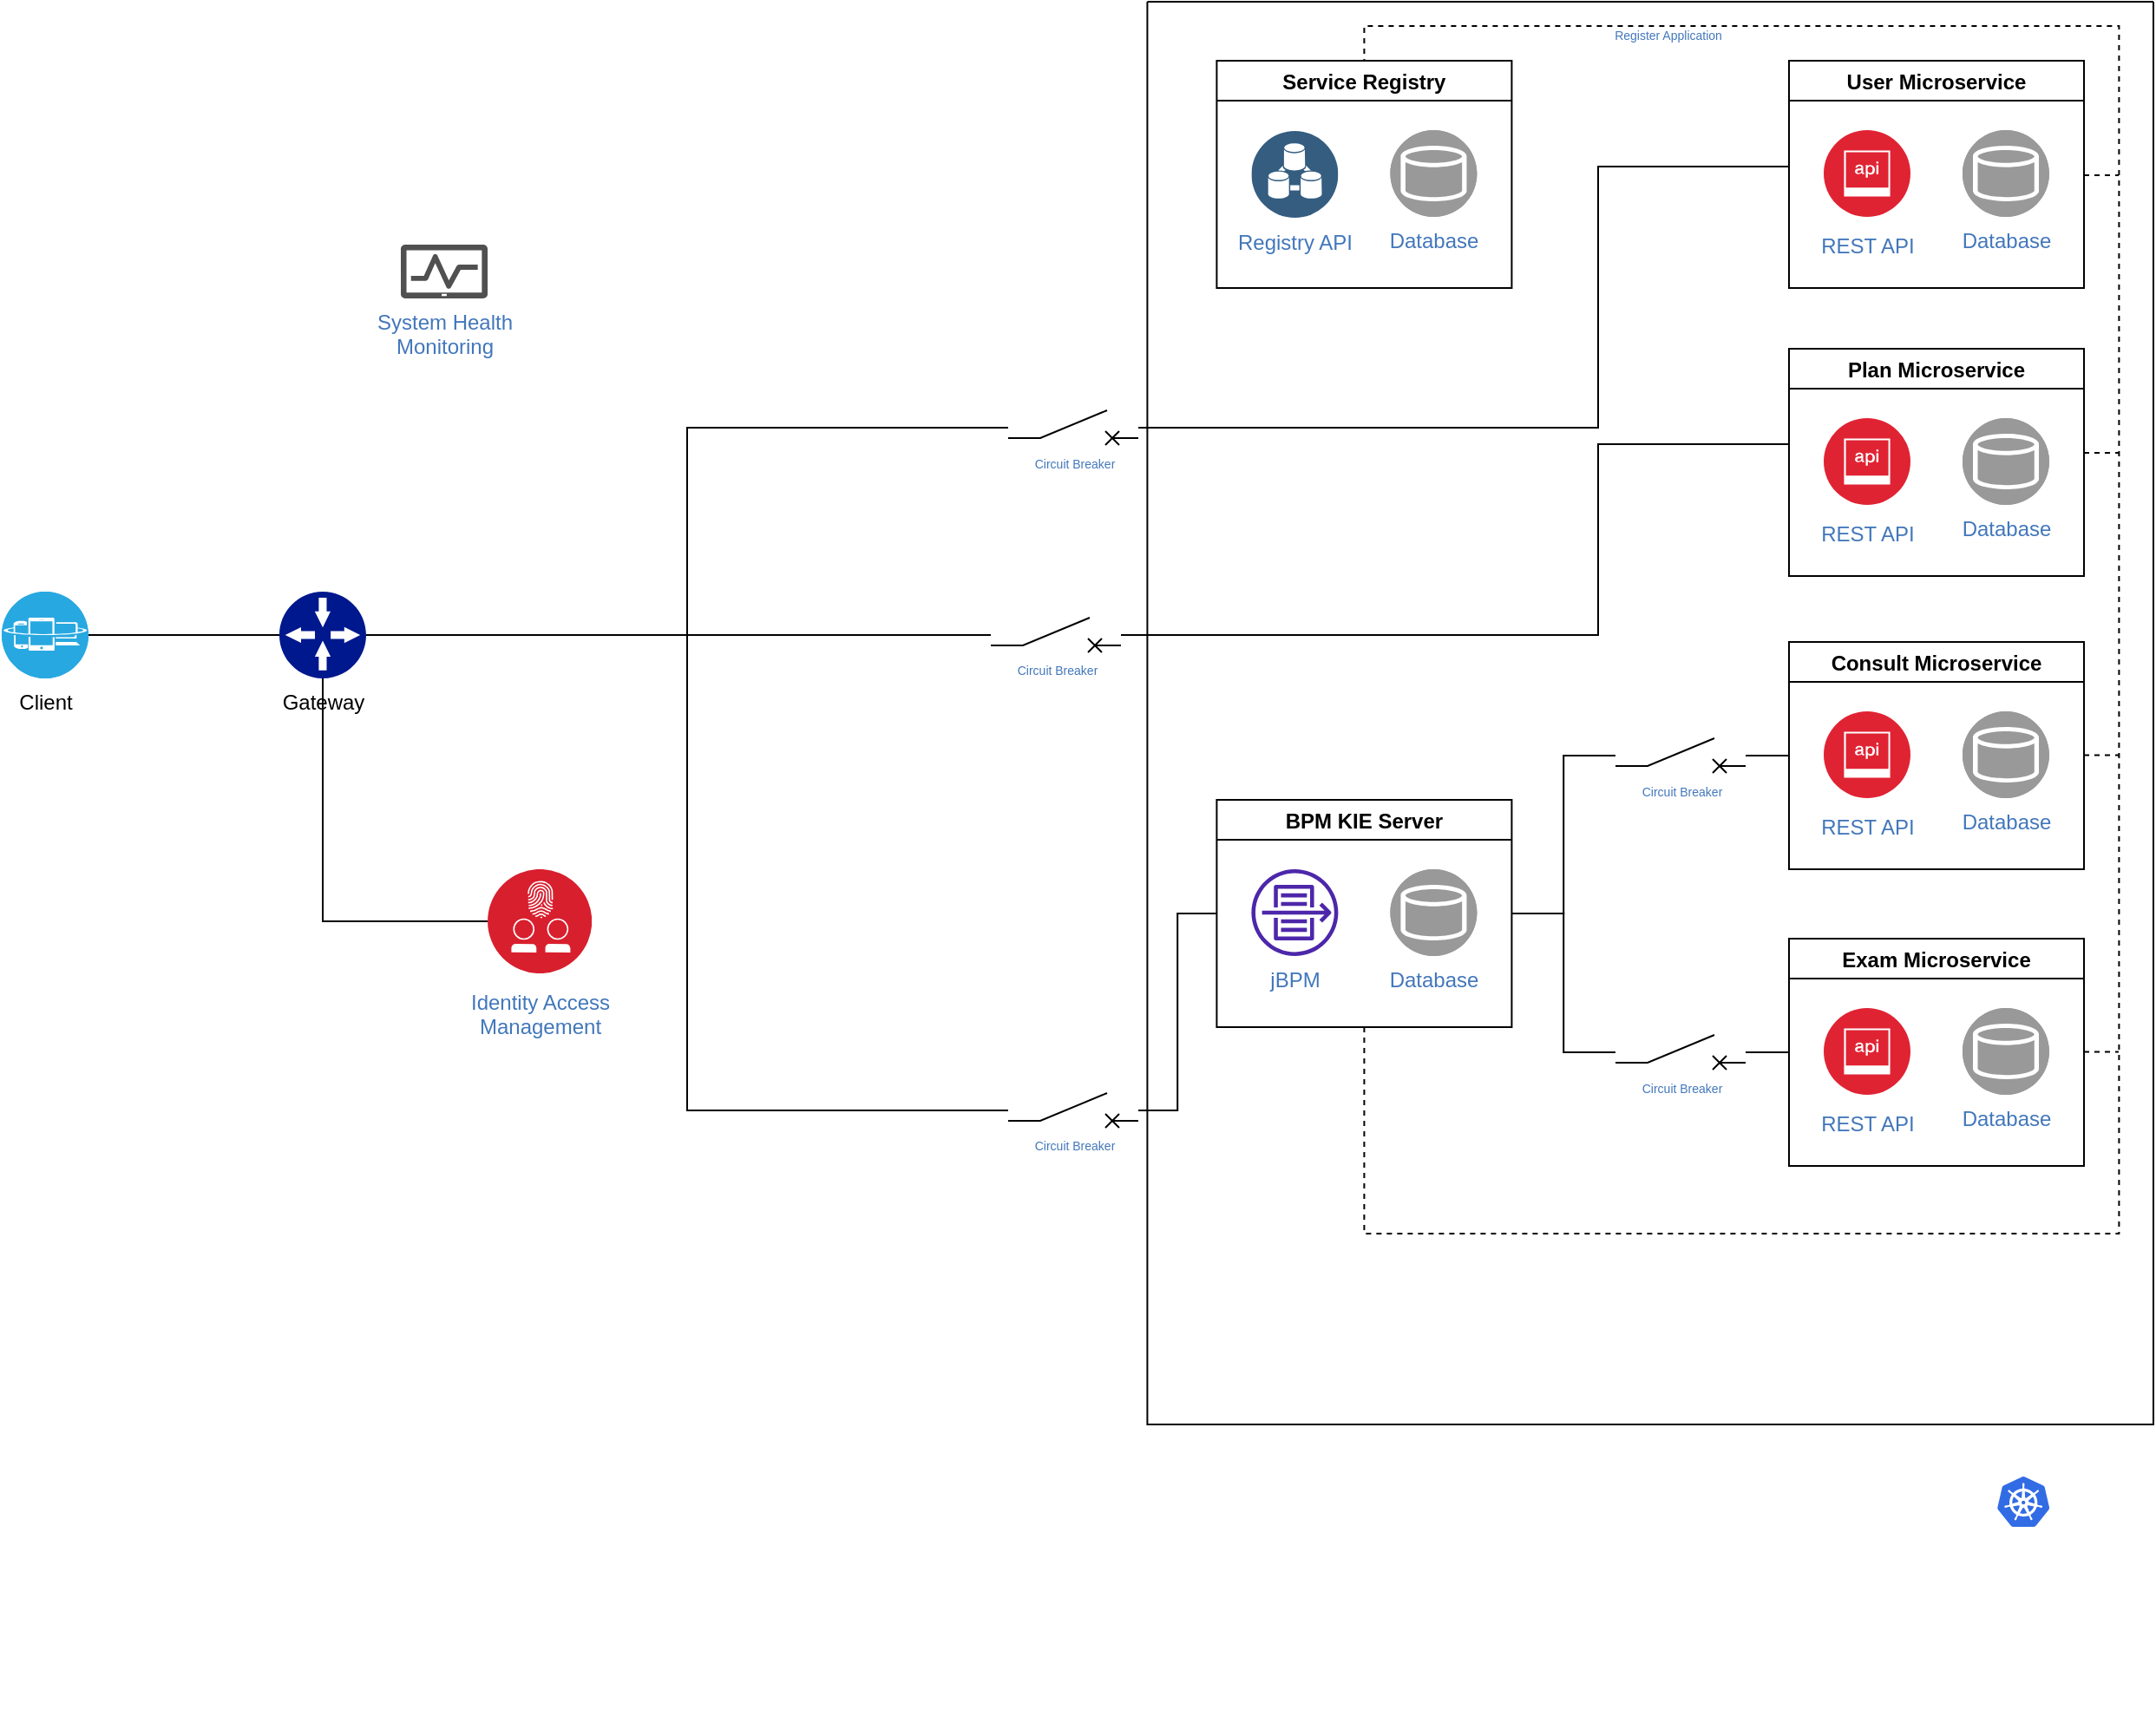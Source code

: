 <mxfile version="16.6.4" type="github">
  <diagram id="HIcnpmZ-lDFooEijz_Dc" name="Page-1">
    <mxGraphModel dx="678" dy="1554" grid="1" gridSize="10" guides="1" tooltips="1" connect="1" arrows="1" fold="1" page="1" pageScale="1" pageWidth="850" pageHeight="1100" math="0" shadow="0">
      <root>
        <mxCell id="0" />
        <mxCell id="1" parent="0" />
        <mxCell id="jCCKsCVmreZrp9B1v_lG-55" style="edgeStyle=orthogonalEdgeStyle;rounded=0;orthogonalLoop=1;jettySize=auto;html=1;entryX=0;entryY=0.5;entryDx=0;entryDy=0;entryPerimeter=0;fontSize=7;fontColor=#4277BB;endArrow=none;endFill=0;" parent="1" source="jCCKsCVmreZrp9B1v_lG-1" target="jCCKsCVmreZrp9B1v_lG-3" edge="1">
          <mxGeometry relative="1" as="geometry" />
        </mxCell>
        <mxCell id="jCCKsCVmreZrp9B1v_lG-1" value="Client" style="fillColor=#28A8E0;verticalLabelPosition=bottom;sketch=0;html=1;strokeColor=#ffffff;verticalAlign=top;align=center;points=[[0.145,0.145,0],[0.5,0,0],[0.855,0.145,0],[1,0.5,0],[0.855,0.855,0],[0.5,1,0],[0.145,0.855,0],[0,0.5,0]];pointerEvents=1;shape=mxgraph.cisco_safe.compositeIcon;bgIcon=ellipse;resIcon=mxgraph.cisco_safe.capability.mobile_device_manager;" parent="1" vertex="1">
          <mxGeometry x="40" y="240" width="50" height="50" as="geometry" />
        </mxCell>
        <mxCell id="jCCKsCVmreZrp9B1v_lG-2" value="" style="shape=image;verticalLabelPosition=bottom;labelBackgroundColor=default;verticalAlign=top;aspect=fixed;imageAspect=0;image=https://miro.medium.com/max/1101/1*Ww2KniWVKD7Cpc_QhQ75zw.jpeg;" parent="1" vertex="1">
          <mxGeometry x="100" y="490" width="520" height="393" as="geometry" />
        </mxCell>
        <mxCell id="jCCKsCVmreZrp9B1v_lG-59" style="edgeStyle=orthogonalEdgeStyle;rounded=0;orthogonalLoop=1;jettySize=auto;html=1;exitX=0.5;exitY=1;exitDx=0;exitDy=0;exitPerimeter=0;entryX=0;entryY=0.5;entryDx=0;entryDy=0;fontSize=7;fontColor=#4277BB;endArrow=none;endFill=0;" parent="1" source="jCCKsCVmreZrp9B1v_lG-3" target="jCCKsCVmreZrp9B1v_lG-4" edge="1">
          <mxGeometry relative="1" as="geometry" />
        </mxCell>
        <mxCell id="jCCKsCVmreZrp9B1v_lG-62" style="edgeStyle=orthogonalEdgeStyle;rounded=0;orthogonalLoop=1;jettySize=auto;html=1;exitX=1;exitY=0.5;exitDx=0;exitDy=0;exitPerimeter=0;entryX=0;entryY=0.5;entryDx=0;entryDy=0;fontSize=7;fontColor=#4277BB;endArrow=none;endFill=0;startArrow=none;" parent="1" source="jCCKsCVmreZrp9B1v_lG-66" target="jCCKsCVmreZrp9B1v_lG-33" edge="1">
          <mxGeometry relative="1" as="geometry" />
        </mxCell>
        <mxCell id="jCCKsCVmreZrp9B1v_lG-3" value="Gateway" style="sketch=0;aspect=fixed;pointerEvents=1;shadow=0;dashed=0;html=1;strokeColor=none;labelPosition=center;verticalLabelPosition=bottom;verticalAlign=top;align=center;fillColor=#00188D;shape=mxgraph.mscae.enterprise.gateway" parent="1" vertex="1">
          <mxGeometry x="200" y="240" width="50" height="50" as="geometry" />
        </mxCell>
        <mxCell id="jCCKsCVmreZrp9B1v_lG-4" value="Identity Access&lt;br&gt;Management" style="aspect=fixed;perimeter=ellipsePerimeter;html=1;align=center;shadow=0;dashed=0;fontColor=#4277BB;labelBackgroundColor=#ffffff;fontSize=12;spacingTop=3;image;image=img/lib/ibm/security/identity_access_management.svg;" parent="1" vertex="1">
          <mxGeometry x="320" y="400" width="60" height="60" as="geometry" />
        </mxCell>
        <mxCell id="jCCKsCVmreZrp9B1v_lG-8" value="" style="swimlane;startSize=0;" parent="1" vertex="1">
          <mxGeometry x="700.21" y="-100" width="579.79" height="820" as="geometry" />
        </mxCell>
        <mxCell id="jCCKsCVmreZrp9B1v_lG-9" value="User Microservice" style="swimlane;" parent="jCCKsCVmreZrp9B1v_lG-8" vertex="1">
          <mxGeometry x="369.79" y="34" width="170" height="131" as="geometry" />
        </mxCell>
        <mxCell id="jCCKsCVmreZrp9B1v_lG-12" value="REST API" style="aspect=fixed;perimeter=ellipsePerimeter;html=1;align=center;shadow=0;dashed=0;fontColor=#4277BB;labelBackgroundColor=#ffffff;fontSize=12;spacingTop=3;image;image=img/lib/ibm/security/api_security.svg;" parent="jCCKsCVmreZrp9B1v_lG-9" vertex="1">
          <mxGeometry x="20" y="40" width="50" height="50" as="geometry" />
        </mxCell>
        <mxCell id="jCCKsCVmreZrp9B1v_lG-15" value="&lt;font color=&quot;#4277bb&quot;&gt;Database&lt;/font&gt;" style="fillColor=#999999;verticalLabelPosition=bottom;sketch=0;html=1;strokeColor=#ffffff;verticalAlign=top;align=center;points=[[0.145,0.145,0],[0.5,0,0],[0.855,0.145,0],[1,0.5,0],[0.855,0.855,0],[0.5,1,0],[0.145,0.855,0],[0,0.5,0]];pointerEvents=1;shape=mxgraph.cisco_safe.compositeIcon;bgIcon=ellipse;resIcon=mxgraph.cisco_safe.capability.database;" parent="jCCKsCVmreZrp9B1v_lG-9" vertex="1">
          <mxGeometry x="100" y="40" width="50" height="50" as="geometry" />
        </mxCell>
        <mxCell id="jCCKsCVmreZrp9B1v_lG-18" value="" style="shape=image;html=1;verticalAlign=top;verticalLabelPosition=bottom;labelBackgroundColor=#ffffff;imageAspect=0;aspect=fixed;image=https://cdn1.iconfinder.com/data/icons/social-media-2106/24/social_media_social_media_logo_docker-128.png" parent="jCCKsCVmreZrp9B1v_lG-9" vertex="1">
          <mxGeometry x="144" y="111" width="38" height="38" as="geometry" />
        </mxCell>
        <mxCell id="jCCKsCVmreZrp9B1v_lG-63" style="edgeStyle=orthogonalEdgeStyle;rounded=0;orthogonalLoop=1;jettySize=auto;html=1;entryX=0;entryY=0.5;entryDx=0;entryDy=0;fontSize=7;fontColor=#4277BB;endArrow=none;endFill=0;startArrow=none;" parent="jCCKsCVmreZrp9B1v_lG-8" source="jCCKsCVmreZrp9B1v_lG-68" target="jCCKsCVmreZrp9B1v_lG-46" edge="1">
          <mxGeometry relative="1" as="geometry">
            <mxPoint x="310" y="545" as="sourcePoint" />
          </mxGeometry>
        </mxCell>
        <mxCell id="jCCKsCVmreZrp9B1v_lG-64" style="edgeStyle=orthogonalEdgeStyle;rounded=0;orthogonalLoop=1;jettySize=auto;html=1;entryX=0;entryY=0.5;entryDx=0;entryDy=0;fontSize=7;fontColor=#4277BB;endArrow=none;endFill=0;startArrow=none;" parent="jCCKsCVmreZrp9B1v_lG-8" source="jCCKsCVmreZrp9B1v_lG-70" target="jCCKsCVmreZrp9B1v_lG-51" edge="1">
          <mxGeometry relative="1" as="geometry">
            <mxPoint x="310" y="695" as="sourcePoint" />
          </mxGeometry>
        </mxCell>
        <mxCell id="jCCKsCVmreZrp9B1v_lG-78" value="Register Application" style="edgeStyle=orthogonalEdgeStyle;rounded=0;orthogonalLoop=1;jettySize=auto;html=1;exitX=0.5;exitY=1;exitDx=0;exitDy=0;entryX=0.5;entryY=0;entryDx=0;entryDy=0;fontSize=7;fontColor=#4277BB;endArrow=none;endFill=0;dashed=1;" parent="jCCKsCVmreZrp9B1v_lG-8" source="jCCKsCVmreZrp9B1v_lG-33" target="jCCKsCVmreZrp9B1v_lG-23" edge="1">
          <mxGeometry x="0.771" y="6" relative="1" as="geometry">
            <Array as="points">
              <mxPoint x="125" y="710" />
              <mxPoint x="560" y="710" />
              <mxPoint x="560" y="14" />
              <mxPoint x="125" y="14" />
            </Array>
            <mxPoint as="offset" />
          </mxGeometry>
        </mxCell>
        <mxCell id="jCCKsCVmreZrp9B1v_lG-33" value="BPM KIE Server" style="swimlane;" parent="jCCKsCVmreZrp9B1v_lG-8" vertex="1">
          <mxGeometry x="40" y="460" width="170" height="131" as="geometry" />
        </mxCell>
        <mxCell id="jCCKsCVmreZrp9B1v_lG-34" value="&lt;font color=&quot;#4277bb&quot;&gt;Database&lt;/font&gt;" style="fillColor=#999999;verticalLabelPosition=bottom;sketch=0;html=1;strokeColor=#ffffff;verticalAlign=top;align=center;points=[[0.145,0.145,0],[0.5,0,0],[0.855,0.145,0],[1,0.5,0],[0.855,0.855,0],[0.5,1,0],[0.145,0.855,0],[0,0.5,0]];pointerEvents=1;shape=mxgraph.cisco_safe.compositeIcon;bgIcon=ellipse;resIcon=mxgraph.cisco_safe.capability.database;" parent="jCCKsCVmreZrp9B1v_lG-33" vertex="1">
          <mxGeometry x="100" y="40" width="50" height="50" as="geometry" />
        </mxCell>
        <mxCell id="jCCKsCVmreZrp9B1v_lG-35" value="" style="shape=image;html=1;verticalAlign=top;verticalLabelPosition=bottom;labelBackgroundColor=#ffffff;imageAspect=0;aspect=fixed;image=https://cdn1.iconfinder.com/data/icons/social-media-2106/24/social_media_social_media_logo_docker-128.png" parent="jCCKsCVmreZrp9B1v_lG-33" vertex="1">
          <mxGeometry x="144" y="111" width="38" height="38" as="geometry" />
        </mxCell>
        <mxCell id="jCCKsCVmreZrp9B1v_lG-30" value="&lt;font color=&quot;#4277bb&quot;&gt;jBPM&lt;/font&gt;" style="sketch=0;outlineConnect=0;fontColor=#232F3E;gradientColor=none;fillColor=#4D27AA;strokeColor=none;dashed=0;verticalLabelPosition=bottom;verticalAlign=top;align=center;html=1;fontSize=12;fontStyle=0;aspect=fixed;pointerEvents=1;shape=mxgraph.aws4.flow_logs;" parent="jCCKsCVmreZrp9B1v_lG-33" vertex="1">
          <mxGeometry x="20" y="40" width="50" height="50" as="geometry" />
        </mxCell>
        <mxCell id="jCCKsCVmreZrp9B1v_lG-42" value="Plan Microservice" style="swimlane;" parent="jCCKsCVmreZrp9B1v_lG-8" vertex="1">
          <mxGeometry x="369.79" y="200" width="170" height="131" as="geometry" />
        </mxCell>
        <mxCell id="jCCKsCVmreZrp9B1v_lG-43" value="REST API" style="aspect=fixed;perimeter=ellipsePerimeter;html=1;align=center;shadow=0;dashed=0;fontColor=#4277BB;labelBackgroundColor=#ffffff;fontSize=12;spacingTop=3;image;image=img/lib/ibm/security/api_security.svg;" parent="jCCKsCVmreZrp9B1v_lG-42" vertex="1">
          <mxGeometry x="20" y="40" width="50" height="50" as="geometry" />
        </mxCell>
        <mxCell id="jCCKsCVmreZrp9B1v_lG-44" value="&lt;font color=&quot;#4277bb&quot;&gt;Database&lt;/font&gt;" style="fillColor=#999999;verticalLabelPosition=bottom;sketch=0;html=1;strokeColor=#ffffff;verticalAlign=top;align=center;points=[[0.145,0.145,0],[0.5,0,0],[0.855,0.145,0],[1,0.5,0],[0.855,0.855,0],[0.5,1,0],[0.145,0.855,0],[0,0.5,0]];pointerEvents=1;shape=mxgraph.cisco_safe.compositeIcon;bgIcon=ellipse;resIcon=mxgraph.cisco_safe.capability.database;" parent="jCCKsCVmreZrp9B1v_lG-42" vertex="1">
          <mxGeometry x="100" y="40" width="50" height="50" as="geometry" />
        </mxCell>
        <mxCell id="jCCKsCVmreZrp9B1v_lG-45" value="" style="shape=image;html=1;verticalAlign=top;verticalLabelPosition=bottom;labelBackgroundColor=#ffffff;imageAspect=0;aspect=fixed;image=https://cdn1.iconfinder.com/data/icons/social-media-2106/24/social_media_social_media_logo_docker-128.png" parent="jCCKsCVmreZrp9B1v_lG-42" vertex="1">
          <mxGeometry x="144" y="111" width="38" height="38" as="geometry" />
        </mxCell>
        <mxCell id="jCCKsCVmreZrp9B1v_lG-46" value="Consult Microservice" style="swimlane;" parent="jCCKsCVmreZrp9B1v_lG-8" vertex="1">
          <mxGeometry x="369.79" y="369" width="170" height="131" as="geometry" />
        </mxCell>
        <mxCell id="jCCKsCVmreZrp9B1v_lG-47" value="REST API" style="aspect=fixed;perimeter=ellipsePerimeter;html=1;align=center;shadow=0;dashed=0;fontColor=#4277BB;labelBackgroundColor=#ffffff;fontSize=12;spacingTop=3;image;image=img/lib/ibm/security/api_security.svg;" parent="jCCKsCVmreZrp9B1v_lG-46" vertex="1">
          <mxGeometry x="20" y="40" width="50" height="50" as="geometry" />
        </mxCell>
        <mxCell id="jCCKsCVmreZrp9B1v_lG-48" value="&lt;font color=&quot;#4277bb&quot;&gt;Database&lt;/font&gt;" style="fillColor=#999999;verticalLabelPosition=bottom;sketch=0;html=1;strokeColor=#ffffff;verticalAlign=top;align=center;points=[[0.145,0.145,0],[0.5,0,0],[0.855,0.145,0],[1,0.5,0],[0.855,0.855,0],[0.5,1,0],[0.145,0.855,0],[0,0.5,0]];pointerEvents=1;shape=mxgraph.cisco_safe.compositeIcon;bgIcon=ellipse;resIcon=mxgraph.cisco_safe.capability.database;" parent="jCCKsCVmreZrp9B1v_lG-46" vertex="1">
          <mxGeometry x="100" y="40" width="50" height="50" as="geometry" />
        </mxCell>
        <mxCell id="jCCKsCVmreZrp9B1v_lG-49" value="" style="shape=image;html=1;verticalAlign=top;verticalLabelPosition=bottom;labelBackgroundColor=#ffffff;imageAspect=0;aspect=fixed;image=https://cdn1.iconfinder.com/data/icons/social-media-2106/24/social_media_social_media_logo_docker-128.png" parent="jCCKsCVmreZrp9B1v_lG-46" vertex="1">
          <mxGeometry x="144" y="111" width="38" height="38" as="geometry" />
        </mxCell>
        <mxCell id="jCCKsCVmreZrp9B1v_lG-51" value="Exam Microservice" style="swimlane;" parent="jCCKsCVmreZrp9B1v_lG-8" vertex="1">
          <mxGeometry x="369.79" y="540" width="170" height="131" as="geometry" />
        </mxCell>
        <mxCell id="jCCKsCVmreZrp9B1v_lG-52" value="REST API" style="aspect=fixed;perimeter=ellipsePerimeter;html=1;align=center;shadow=0;dashed=0;fontColor=#4277BB;labelBackgroundColor=#ffffff;fontSize=12;spacingTop=3;image;image=img/lib/ibm/security/api_security.svg;" parent="jCCKsCVmreZrp9B1v_lG-51" vertex="1">
          <mxGeometry x="20" y="40" width="50" height="50" as="geometry" />
        </mxCell>
        <mxCell id="jCCKsCVmreZrp9B1v_lG-53" value="&lt;font color=&quot;#4277bb&quot;&gt;Database&lt;/font&gt;" style="fillColor=#999999;verticalLabelPosition=bottom;sketch=0;html=1;strokeColor=#ffffff;verticalAlign=top;align=center;points=[[0.145,0.145,0],[0.5,0,0],[0.855,0.145,0],[1,0.5,0],[0.855,0.855,0],[0.5,1,0],[0.145,0.855,0],[0,0.5,0]];pointerEvents=1;shape=mxgraph.cisco_safe.compositeIcon;bgIcon=ellipse;resIcon=mxgraph.cisco_safe.capability.database;" parent="jCCKsCVmreZrp9B1v_lG-51" vertex="1">
          <mxGeometry x="100" y="40" width="50" height="50" as="geometry" />
        </mxCell>
        <mxCell id="jCCKsCVmreZrp9B1v_lG-54" value="" style="shape=image;html=1;verticalAlign=top;verticalLabelPosition=bottom;labelBackgroundColor=#ffffff;imageAspect=0;aspect=fixed;image=https://cdn1.iconfinder.com/data/icons/social-media-2106/24/social_media_social_media_logo_docker-128.png" parent="jCCKsCVmreZrp9B1v_lG-51" vertex="1">
          <mxGeometry x="144" y="111" width="38" height="38" as="geometry" />
        </mxCell>
        <mxCell id="jCCKsCVmreZrp9B1v_lG-68" value="Circuit Breaker" style="pointerEvents=1;verticalLabelPosition=bottom;shadow=0;dashed=0;align=center;html=1;verticalAlign=top;shape=mxgraph.electrical.electro-mechanical.circuit_breaker;fontSize=7;fontColor=#4277BB;" parent="jCCKsCVmreZrp9B1v_lG-8" vertex="1">
          <mxGeometry x="269.79" y="424.5" width="75" height="20" as="geometry" />
        </mxCell>
        <mxCell id="jCCKsCVmreZrp9B1v_lG-69" value="" style="edgeStyle=orthogonalEdgeStyle;rounded=0;orthogonalLoop=1;jettySize=auto;html=1;exitX=1;exitY=0.5;exitDx=0;exitDy=0;entryX=0;entryY=0.5;entryDx=0;entryDy=0;fontSize=7;fontColor=#4277BB;endArrow=none;endFill=0;" parent="jCCKsCVmreZrp9B1v_lG-8" source="jCCKsCVmreZrp9B1v_lG-33" target="jCCKsCVmreZrp9B1v_lG-68" edge="1">
          <mxGeometry relative="1" as="geometry">
            <mxPoint x="910.21" y="545.5" as="sourcePoint" />
            <mxPoint x="1010.21" y="465.5" as="targetPoint" />
          </mxGeometry>
        </mxCell>
        <mxCell id="jCCKsCVmreZrp9B1v_lG-70" value="Circuit Breaker" style="pointerEvents=1;verticalLabelPosition=bottom;shadow=0;dashed=0;align=center;html=1;verticalAlign=top;shape=mxgraph.electrical.electro-mechanical.circuit_breaker;fontSize=7;fontColor=#4277BB;" parent="jCCKsCVmreZrp9B1v_lG-8" vertex="1">
          <mxGeometry x="269.79" y="595.5" width="75" height="20" as="geometry" />
        </mxCell>
        <mxCell id="jCCKsCVmreZrp9B1v_lG-71" value="" style="edgeStyle=orthogonalEdgeStyle;rounded=0;orthogonalLoop=1;jettySize=auto;html=1;exitX=1;exitY=0.5;exitDx=0;exitDy=0;entryX=0;entryY=0.5;entryDx=0;entryDy=0;fontSize=7;fontColor=#4277BB;endArrow=none;endFill=0;" parent="jCCKsCVmreZrp9B1v_lG-8" source="jCCKsCVmreZrp9B1v_lG-33" target="jCCKsCVmreZrp9B1v_lG-70" edge="1">
          <mxGeometry relative="1" as="geometry">
            <mxPoint x="910.21" y="545.5" as="sourcePoint" />
            <mxPoint x="1010.21" y="623.5" as="targetPoint" />
          </mxGeometry>
        </mxCell>
        <mxCell id="jCCKsCVmreZrp9B1v_lG-23" value="Service Registry" style="swimlane;" parent="jCCKsCVmreZrp9B1v_lG-8" vertex="1">
          <mxGeometry x="40" y="34" width="170" height="131" as="geometry" />
        </mxCell>
        <mxCell id="jCCKsCVmreZrp9B1v_lG-25" value="&lt;font color=&quot;#4277bb&quot;&gt;Database&lt;/font&gt;" style="fillColor=#999999;verticalLabelPosition=bottom;sketch=0;html=1;strokeColor=#ffffff;verticalAlign=top;align=center;points=[[0.145,0.145,0],[0.5,0,0],[0.855,0.145,0],[1,0.5,0],[0.855,0.855,0],[0.5,1,0],[0.145,0.855,0],[0,0.5,0]];pointerEvents=1;shape=mxgraph.cisco_safe.compositeIcon;bgIcon=ellipse;resIcon=mxgraph.cisco_safe.capability.database;" parent="jCCKsCVmreZrp9B1v_lG-23" vertex="1">
          <mxGeometry x="100" y="40" width="50" height="50" as="geometry" />
        </mxCell>
        <mxCell id="jCCKsCVmreZrp9B1v_lG-26" value="" style="shape=image;html=1;verticalAlign=top;verticalLabelPosition=bottom;labelBackgroundColor=#ffffff;imageAspect=0;aspect=fixed;image=https://cdn1.iconfinder.com/data/icons/social-media-2106/24/social_media_social_media_logo_docker-128.png" parent="jCCKsCVmreZrp9B1v_lG-23" vertex="1">
          <mxGeometry x="144" y="111" width="38" height="38" as="geometry" />
        </mxCell>
        <mxCell id="jCCKsCVmreZrp9B1v_lG-21" value="Registry API" style="aspect=fixed;perimeter=ellipsePerimeter;html=1;align=center;shadow=0;dashed=0;fontColor=#4277BB;labelBackgroundColor=#ffffff;fontSize=12;spacingTop=0;image;image=img/lib/ibm/data/device_registry.svg;" parent="jCCKsCVmreZrp9B1v_lG-23" vertex="1">
          <mxGeometry x="20" y="40.5" width="50" height="50" as="geometry" />
        </mxCell>
        <mxCell id="KDAO0NJciRt4aHH0Kjw--2" value="" style="endArrow=none;dashed=1;html=1;rounded=0;" edge="1" parent="jCCKsCVmreZrp9B1v_lG-8">
          <mxGeometry width="50" height="50" relative="1" as="geometry">
            <mxPoint x="539.79" y="434.21" as="sourcePoint" />
            <mxPoint x="559.79" y="434.21" as="targetPoint" />
          </mxGeometry>
        </mxCell>
        <mxCell id="KDAO0NJciRt4aHH0Kjw--3" value="" style="endArrow=none;dashed=1;html=1;rounded=0;" edge="1" parent="jCCKsCVmreZrp9B1v_lG-8">
          <mxGeometry width="50" height="50" relative="1" as="geometry">
            <mxPoint x="539.79" y="260" as="sourcePoint" />
            <mxPoint x="559.79" y="260" as="targetPoint" />
          </mxGeometry>
        </mxCell>
        <mxCell id="KDAO0NJciRt4aHH0Kjw--4" value="" style="endArrow=none;dashed=1;html=1;rounded=0;" edge="1" parent="jCCKsCVmreZrp9B1v_lG-8">
          <mxGeometry width="50" height="50" relative="1" as="geometry">
            <mxPoint x="539.79" y="100" as="sourcePoint" />
            <mxPoint x="559.79" y="100.0" as="targetPoint" />
          </mxGeometry>
        </mxCell>
        <mxCell id="KDAO0NJciRt4aHH0Kjw--5" value="" style="endArrow=none;dashed=1;html=1;rounded=0;" edge="1" parent="jCCKsCVmreZrp9B1v_lG-8">
          <mxGeometry width="50" height="50" relative="1" as="geometry">
            <mxPoint x="539.79" y="605.21" as="sourcePoint" />
            <mxPoint x="559.79" y="605.21" as="targetPoint" />
          </mxGeometry>
        </mxCell>
        <mxCell id="jCCKsCVmreZrp9B1v_lG-20" value="&lt;font color=&quot;#4277bb&quot;&gt;System Health&lt;br&gt;Monitoring&lt;/font&gt;" style="sketch=0;pointerEvents=1;shadow=0;dashed=0;html=1;strokeColor=none;labelPosition=center;verticalLabelPosition=bottom;verticalAlign=top;align=center;fillColor=#505050;shape=mxgraph.mscae.intune.device_health;fontColor=#6666FF;" parent="1" vertex="1">
          <mxGeometry x="270" y="40" width="50" height="31" as="geometry" />
        </mxCell>
        <mxCell id="jCCKsCVmreZrp9B1v_lG-7" value="" style="sketch=0;aspect=fixed;html=1;points=[];align=center;image;fontSize=12;image=img/lib/mscae/Kubernetes.svg;" parent="1" vertex="1">
          <mxGeometry x="1190" y="750" width="30.21" height="29" as="geometry" />
        </mxCell>
        <mxCell id="jCCKsCVmreZrp9B1v_lG-66" value="Circuit Breaker" style="pointerEvents=1;verticalLabelPosition=bottom;shadow=0;dashed=0;align=center;html=1;verticalAlign=top;shape=mxgraph.electrical.electro-mechanical.circuit_breaker;fontSize=7;fontColor=#4277BB;" parent="1" vertex="1">
          <mxGeometry x="620" y="529" width="75" height="20" as="geometry" />
        </mxCell>
        <mxCell id="jCCKsCVmreZrp9B1v_lG-67" value="" style="edgeStyle=orthogonalEdgeStyle;rounded=0;orthogonalLoop=1;jettySize=auto;html=1;exitX=1;exitY=0.5;exitDx=0;exitDy=0;exitPerimeter=0;entryX=0;entryY=0.5;entryDx=0;entryDy=0;fontSize=7;fontColor=#4277BB;endArrow=none;endFill=0;" parent="1" source="jCCKsCVmreZrp9B1v_lG-3" target="jCCKsCVmreZrp9B1v_lG-66" edge="1">
          <mxGeometry relative="1" as="geometry">
            <mxPoint x="250.0" y="265" as="sourcePoint" />
            <mxPoint x="740.21" y="545.5" as="targetPoint" />
          </mxGeometry>
        </mxCell>
        <mxCell id="jCCKsCVmreZrp9B1v_lG-72" value="" style="edgeStyle=orthogonalEdgeStyle;rounded=0;orthogonalLoop=1;jettySize=auto;html=1;exitX=1;exitY=0.5;exitDx=0;exitDy=0;exitPerimeter=0;entryX=0;entryY=0.5;entryDx=0;entryDy=0;fontSize=7;fontColor=#4277BB;endArrow=none;endFill=0;" parent="1" source="jCCKsCVmreZrp9B1v_lG-3" target="jCCKsCVmreZrp9B1v_lG-39" edge="1">
          <mxGeometry relative="1" as="geometry">
            <mxPoint x="250.0" y="265" as="sourcePoint" />
            <mxPoint x="1010.21" y="305.5" as="targetPoint" />
          </mxGeometry>
        </mxCell>
        <mxCell id="jCCKsCVmreZrp9B1v_lG-73" value="" style="edgeStyle=orthogonalEdgeStyle;rounded=0;orthogonalLoop=1;jettySize=auto;html=1;fontSize=7;fontColor=#4277BB;endArrow=none;endFill=0;entryX=0;entryY=0.5;entryDx=0;entryDy=0;" parent="1" source="jCCKsCVmreZrp9B1v_lG-3" target="jCCKsCVmreZrp9B1v_lG-65" edge="1">
          <mxGeometry relative="1" as="geometry">
            <mxPoint x="1010.21" y="145.5" as="targetPoint" />
            <mxPoint x="250.0" y="265" as="sourcePoint" />
          </mxGeometry>
        </mxCell>
        <mxCell id="jCCKsCVmreZrp9B1v_lG-65" value="Circuit Breaker" style="pointerEvents=1;verticalLabelPosition=bottom;shadow=0;dashed=0;align=center;html=1;verticalAlign=top;shape=mxgraph.electrical.electro-mechanical.circuit_breaker;fontSize=7;fontColor=#4277BB;" parent="1" vertex="1">
          <mxGeometry x="620" y="135.5" width="75" height="20" as="geometry" />
        </mxCell>
        <mxCell id="jCCKsCVmreZrp9B1v_lG-60" style="edgeStyle=orthogonalEdgeStyle;rounded=0;orthogonalLoop=1;jettySize=auto;html=1;fontSize=7;fontColor=#4277BB;endArrow=none;endFill=0;entryX=0;entryY=0.5;entryDx=0;entryDy=0;startArrow=none;" parent="1" source="jCCKsCVmreZrp9B1v_lG-65" target="jCCKsCVmreZrp9B1v_lG-9" edge="1">
          <mxGeometry relative="1" as="geometry">
            <mxPoint x="660.0" y="265" as="targetPoint" />
            <Array as="points">
              <mxPoint x="960" y="145" />
              <mxPoint x="960" y="-5" />
            </Array>
          </mxGeometry>
        </mxCell>
        <mxCell id="jCCKsCVmreZrp9B1v_lG-39" value="Circuit Breaker" style="pointerEvents=1;verticalLabelPosition=bottom;shadow=0;dashed=0;align=center;html=1;verticalAlign=top;shape=mxgraph.electrical.electro-mechanical.circuit_breaker;fontSize=7;fontColor=#4277BB;" parent="1" vertex="1">
          <mxGeometry x="610" y="255" width="75" height="20" as="geometry" />
        </mxCell>
        <mxCell id="jCCKsCVmreZrp9B1v_lG-61" style="edgeStyle=orthogonalEdgeStyle;rounded=0;orthogonalLoop=1;jettySize=auto;html=1;exitX=1;exitY=0.5;exitDx=0;exitDy=0;exitPerimeter=0;entryX=0;entryY=0.5;entryDx=0;entryDy=0;fontSize=7;fontColor=#4277BB;endArrow=none;endFill=0;startArrow=none;" parent="1" source="jCCKsCVmreZrp9B1v_lG-39" target="jCCKsCVmreZrp9B1v_lG-42" edge="1">
          <mxGeometry relative="1" as="geometry">
            <Array as="points">
              <mxPoint x="960" y="265" />
              <mxPoint x="960" y="155" />
              <mxPoint x="1070" y="155" />
            </Array>
          </mxGeometry>
        </mxCell>
      </root>
    </mxGraphModel>
  </diagram>
</mxfile>
